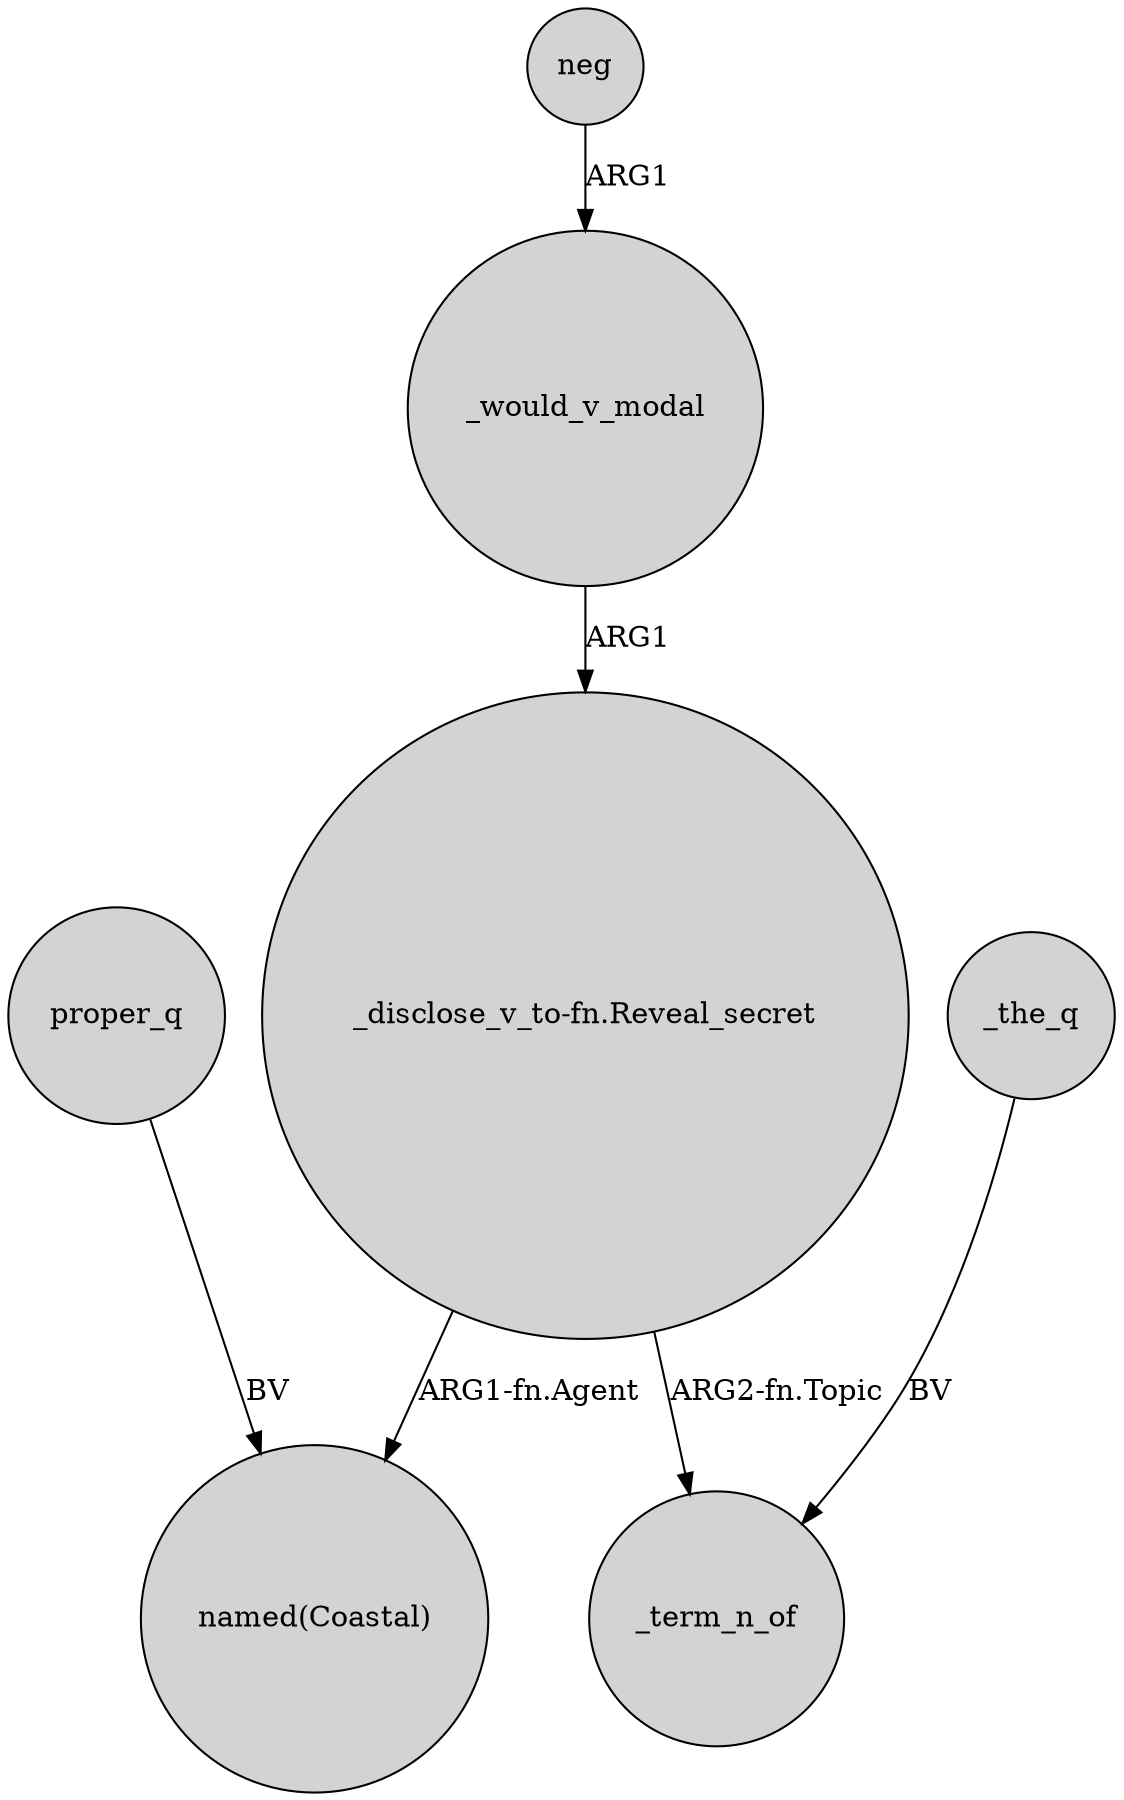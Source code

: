 digraph {
	node [shape=circle style=filled]
	neg -> _would_v_modal [label=ARG1]
	proper_q -> "named(Coastal)" [label=BV]
	"_disclose_v_to-fn.Reveal_secret" -> "named(Coastal)" [label="ARG1-fn.Agent"]
	"_disclose_v_to-fn.Reveal_secret" -> _term_n_of [label="ARG2-fn.Topic"]
	_would_v_modal -> "_disclose_v_to-fn.Reveal_secret" [label=ARG1]
	_the_q -> _term_n_of [label=BV]
}
